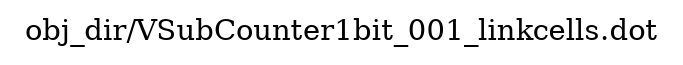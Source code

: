 digraph v3graph {
	graph	[label="obj_dir/VSubCounter1bit_001_linkcells.dot",
		 labelloc=t, labeljust=l,
		 //size="7.5,10",
		 rankdir=TB];
}
